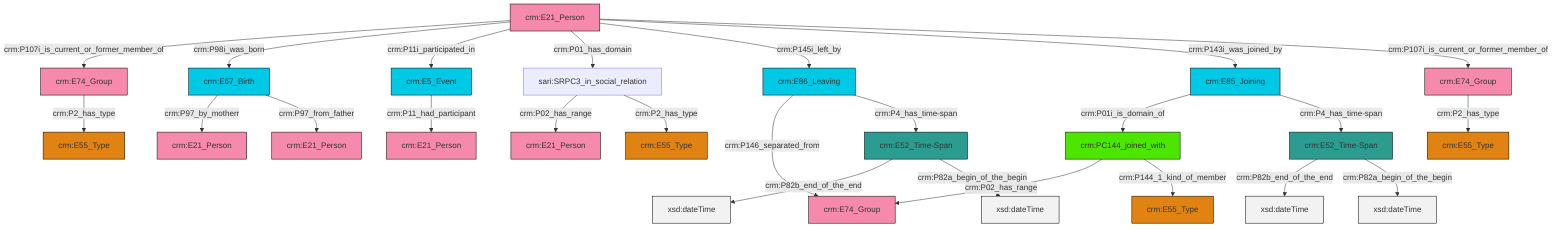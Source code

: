 graph TD
classDef Literal fill:#f2f2f2,stroke:#000000;
classDef CRM_Entity fill:#FFFFFF,stroke:#000000;
classDef Temporal_Entity fill:#00C9E6, stroke:#000000;
classDef Type fill:#E18312, stroke:#000000;
classDef Time-Span fill:#2C9C91, stroke:#000000;
classDef Appellation fill:#FFEB7F, stroke:#000000;
classDef Place fill:#008836, stroke:#000000;
classDef Persistent_Item fill:#B266B2, stroke:#000000;
classDef Conceptual_Object fill:#FFD700, stroke:#000000;
classDef Physical_Thing fill:#D2B48C, stroke:#000000;
classDef Actor fill:#f58aad, stroke:#000000;
classDef PC_Classes fill:#4ce600, stroke:#000000;
classDef Multi fill:#cccccc,stroke:#000000;

0["crm:E86_Leaving"]:::Temporal_Entity -->|crm:P146_separated_from| 1["crm:E74_Group"]:::Actor
2["crm:E21_Person"]:::Actor -->|crm:P107i_is_current_or_former_member_of| 3["crm:E74_Group"]:::Actor
2["crm:E21_Person"]:::Actor -->|crm:P98i_was_born| 4["crm:E67_Birth"]:::Temporal_Entity
2["crm:E21_Person"]:::Actor -->|crm:P11i_participated_in| 7["crm:E5_Event"]:::Temporal_Entity
10["sari:SRPC3_in_social_relation"]:::Default -->|crm:P02_has_range| 11["crm:E21_Person"]:::Actor
3["crm:E74_Group"]:::Actor -->|crm:P2_has_type| 12["crm:E55_Type"]:::Type
13["crm:E52_Time-Span"]:::Time-Span -->|crm:P82b_end_of_the_end| 14[xsd:dateTime]:::Literal
16["crm:E85_Joining"]:::Temporal_Entity -->|crm:P01i_is_domain_of| 17["crm:PC144_joined_with"]:::PC_Classes
17["crm:PC144_joined_with"]:::PC_Classes -->|crm:P02_has_range| 1["crm:E74_Group"]:::Actor
2["crm:E21_Person"]:::Actor -->|crm:P01_has_domain| 10["sari:SRPC3_in_social_relation"]:::Default
18["crm:E52_Time-Span"]:::Time-Span -->|crm:P82b_end_of_the_end| 19[xsd:dateTime]:::Literal
2["crm:E21_Person"]:::Actor -->|crm:P145i_left_by| 0["crm:E86_Leaving"]:::Temporal_Entity
17["crm:PC144_joined_with"]:::PC_Classes -->|crm:P144_1_kind_of_member| 20["crm:E55_Type"]:::Type
10["sari:SRPC3_in_social_relation"]:::Default -->|crm:P2_has_type| 8["crm:E55_Type"]:::Type
16["crm:E85_Joining"]:::Temporal_Entity -->|crm:P4_has_time-span| 18["crm:E52_Time-Span"]:::Time-Span
0["crm:E86_Leaving"]:::Temporal_Entity -->|crm:P4_has_time-span| 13["crm:E52_Time-Span"]:::Time-Span
4["crm:E67_Birth"]:::Temporal_Entity -->|crm:P97_by_motherr| 36["crm:E21_Person"]:::Actor
2["crm:E21_Person"]:::Actor -->|crm:P143i_was_joined_by| 16["crm:E85_Joining"]:::Temporal_Entity
2["crm:E21_Person"]:::Actor -->|crm:P107i_is_current_or_former_member_of| 28["crm:E74_Group"]:::Actor
7["crm:E5_Event"]:::Temporal_Entity -->|crm:P11_had_participant| 24["crm:E21_Person"]:::Actor
18["crm:E52_Time-Span"]:::Time-Span -->|crm:P82a_begin_of_the_begin| 41[xsd:dateTime]:::Literal
28["crm:E74_Group"]:::Actor -->|crm:P2_has_type| 34["crm:E55_Type"]:::Type
13["crm:E52_Time-Span"]:::Time-Span -->|crm:P82a_begin_of_the_begin| 46[xsd:dateTime]:::Literal
4["crm:E67_Birth"]:::Temporal_Entity -->|crm:P97_from_father| 5["crm:E21_Person"]:::Actor